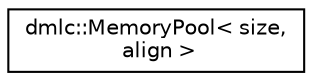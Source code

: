 digraph "Graphical Class Hierarchy"
{
 // LATEX_PDF_SIZE
  edge [fontname="Helvetica",fontsize="10",labelfontname="Helvetica",labelfontsize="10"];
  node [fontname="Helvetica",fontsize="10",shape=record];
  rankdir="LR";
  Node0 [label="dmlc::MemoryPool\< size,\l align \>",height=0.2,width=0.4,color="black", fillcolor="white", style="filled",URL="$classdmlc_1_1MemoryPool.html",tooltip="A memory pool that allocate memory of fixed size and alignment."];
}
